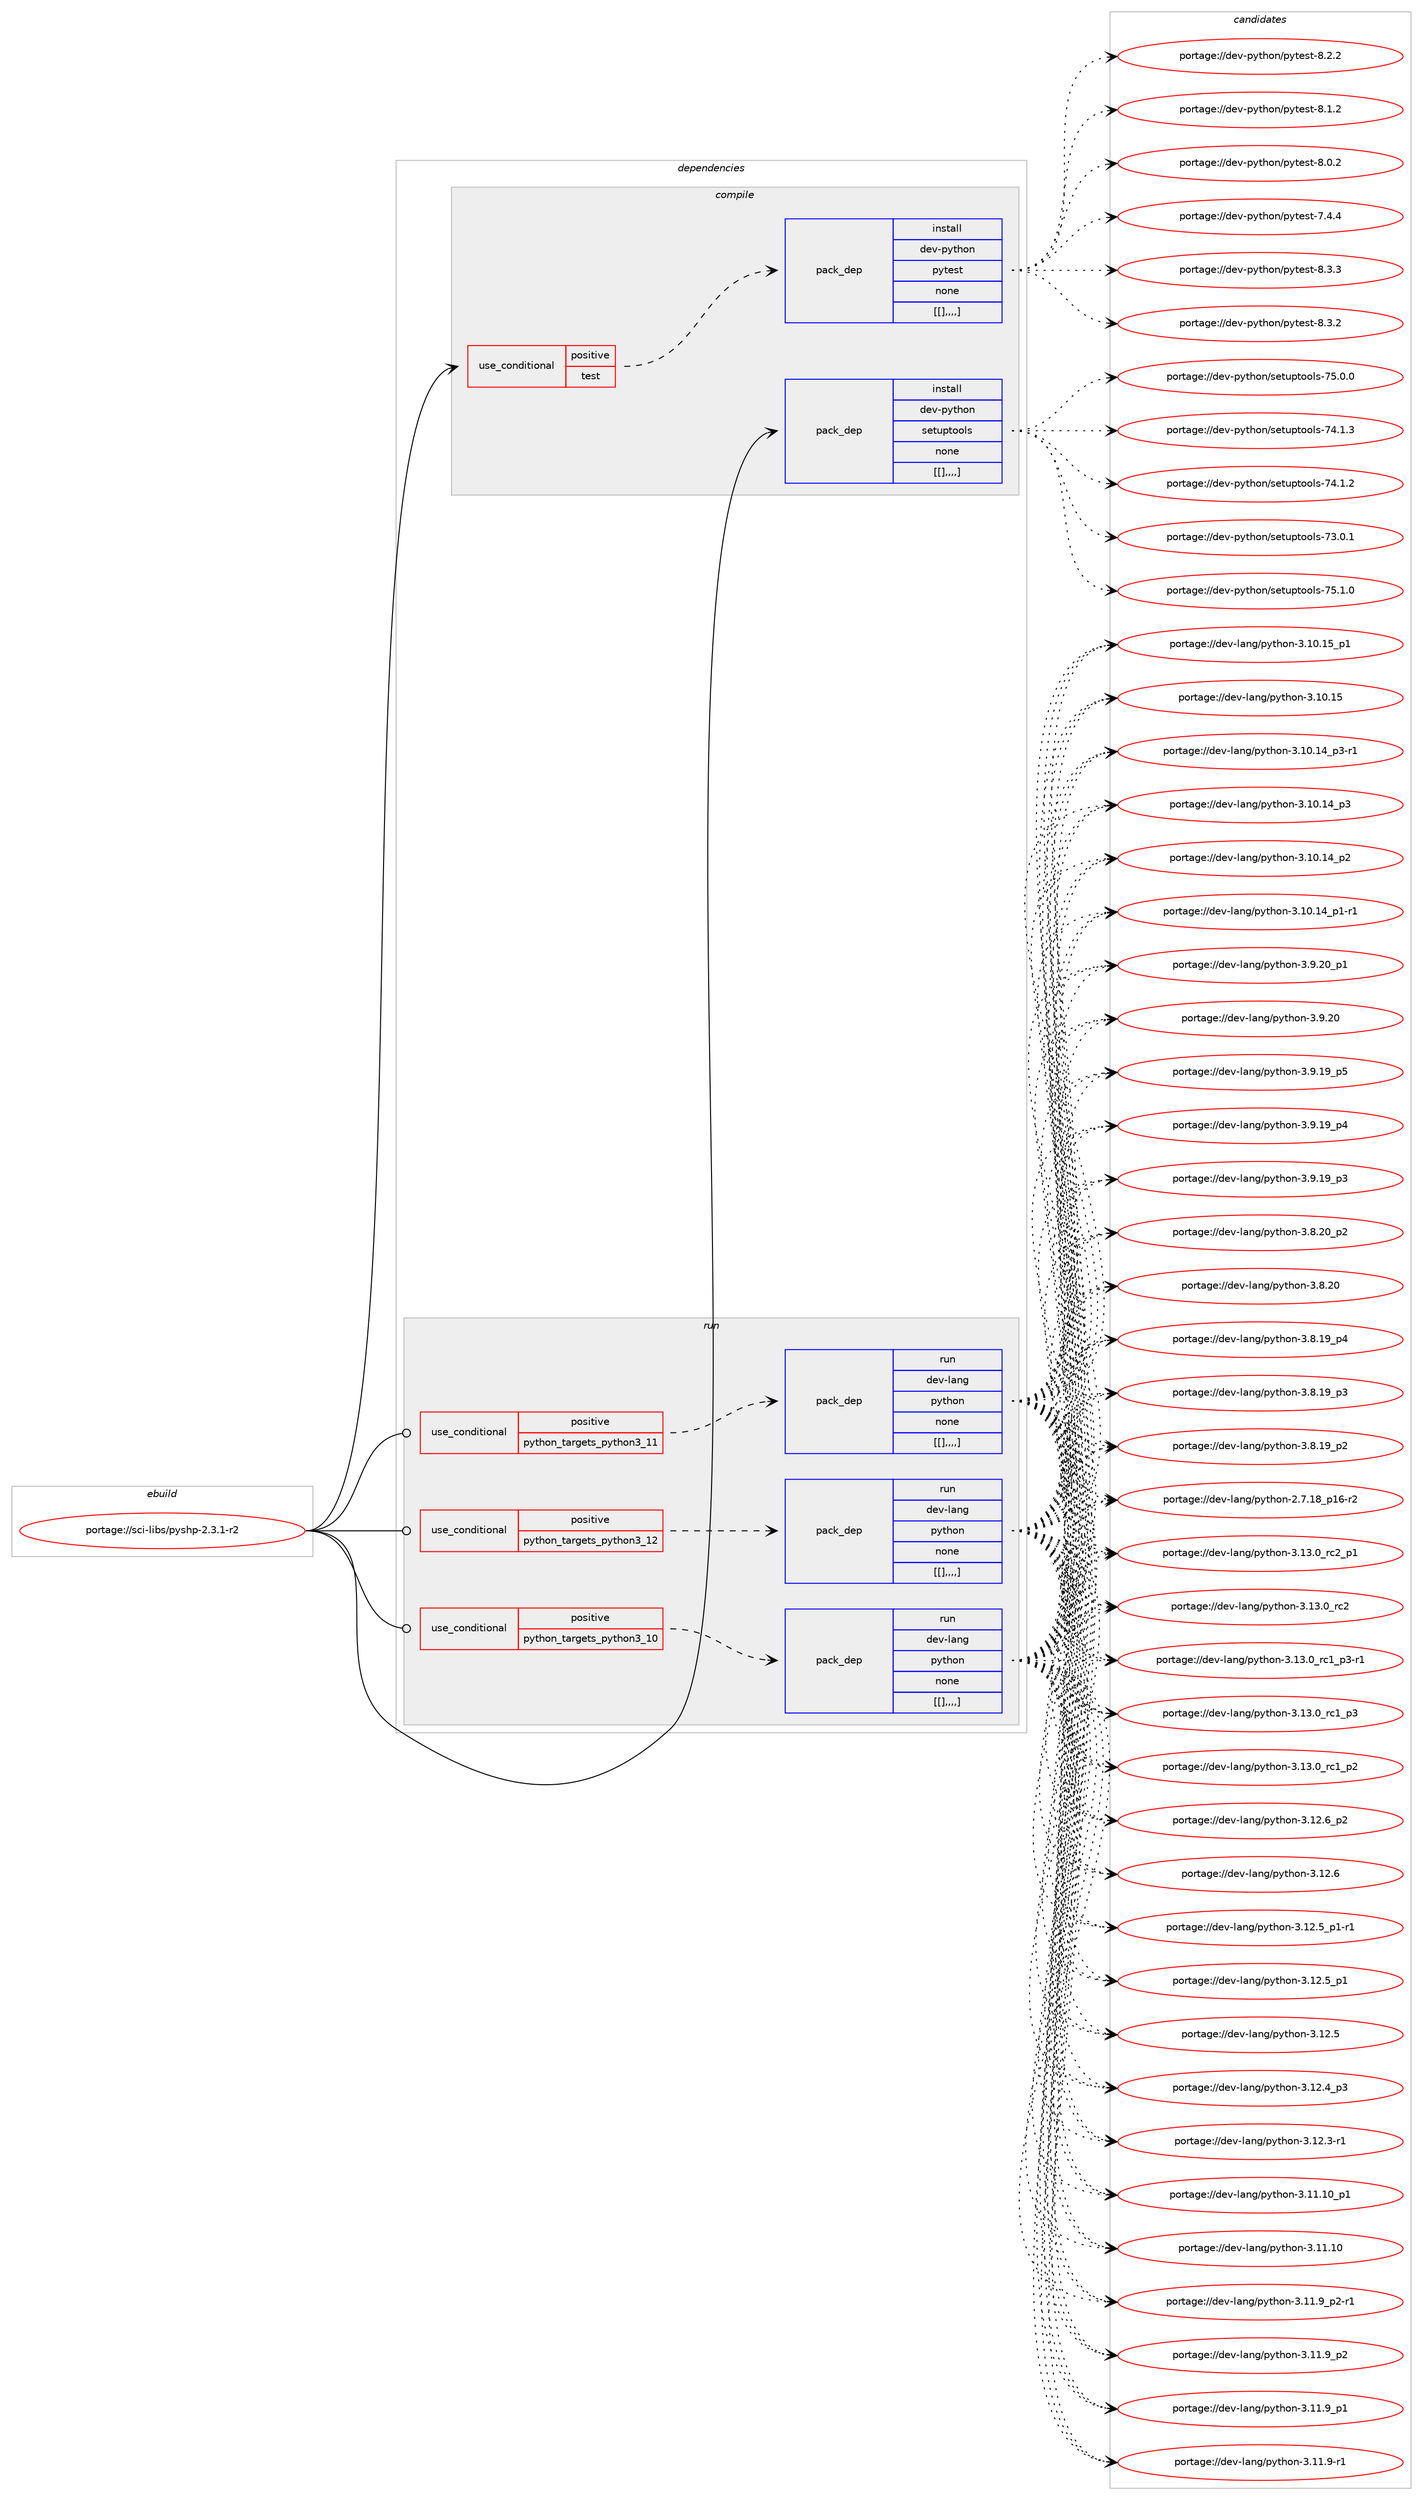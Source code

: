 digraph prolog {

# *************
# Graph options
# *************

newrank=true;
concentrate=true;
compound=true;
graph [rankdir=LR,fontname=Helvetica,fontsize=10,ranksep=1.5];#, ranksep=2.5, nodesep=0.2];
edge  [arrowhead=vee];
node  [fontname=Helvetica,fontsize=10];

# **********
# The ebuild
# **********

subgraph cluster_leftcol {
color=gray;
label=<<i>ebuild</i>>;
id [label="portage://sci-libs/pyshp-2.3.1-r2", color=red, width=4, href="../sci-libs/pyshp-2.3.1-r2.svg"];
}

# ****************
# The dependencies
# ****************

subgraph cluster_midcol {
color=gray;
label=<<i>dependencies</i>>;
subgraph cluster_compile {
fillcolor="#eeeeee";
style=filled;
label=<<i>compile</i>>;
subgraph cond111019 {
dependency414969 [label=<<TABLE BORDER="0" CELLBORDER="1" CELLSPACING="0" CELLPADDING="4"><TR><TD ROWSPAN="3" CELLPADDING="10">use_conditional</TD></TR><TR><TD>positive</TD></TR><TR><TD>test</TD></TR></TABLE>>, shape=none, color=red];
subgraph pack301057 {
dependency414970 [label=<<TABLE BORDER="0" CELLBORDER="1" CELLSPACING="0" CELLPADDING="4" WIDTH="220"><TR><TD ROWSPAN="6" CELLPADDING="30">pack_dep</TD></TR><TR><TD WIDTH="110">install</TD></TR><TR><TD>dev-python</TD></TR><TR><TD>pytest</TD></TR><TR><TD>none</TD></TR><TR><TD>[[],,,,]</TD></TR></TABLE>>, shape=none, color=blue];
}
dependency414969:e -> dependency414970:w [weight=20,style="dashed",arrowhead="vee"];
}
id:e -> dependency414969:w [weight=20,style="solid",arrowhead="vee"];
subgraph pack301058 {
dependency414971 [label=<<TABLE BORDER="0" CELLBORDER="1" CELLSPACING="0" CELLPADDING="4" WIDTH="220"><TR><TD ROWSPAN="6" CELLPADDING="30">pack_dep</TD></TR><TR><TD WIDTH="110">install</TD></TR><TR><TD>dev-python</TD></TR><TR><TD>setuptools</TD></TR><TR><TD>none</TD></TR><TR><TD>[[],,,,]</TD></TR></TABLE>>, shape=none, color=blue];
}
id:e -> dependency414971:w [weight=20,style="solid",arrowhead="vee"];
}
subgraph cluster_compileandrun {
fillcolor="#eeeeee";
style=filled;
label=<<i>compile and run</i>>;
}
subgraph cluster_run {
fillcolor="#eeeeee";
style=filled;
label=<<i>run</i>>;
subgraph cond111020 {
dependency414972 [label=<<TABLE BORDER="0" CELLBORDER="1" CELLSPACING="0" CELLPADDING="4"><TR><TD ROWSPAN="3" CELLPADDING="10">use_conditional</TD></TR><TR><TD>positive</TD></TR><TR><TD>python_targets_python3_10</TD></TR></TABLE>>, shape=none, color=red];
subgraph pack301059 {
dependency414973 [label=<<TABLE BORDER="0" CELLBORDER="1" CELLSPACING="0" CELLPADDING="4" WIDTH="220"><TR><TD ROWSPAN="6" CELLPADDING="30">pack_dep</TD></TR><TR><TD WIDTH="110">run</TD></TR><TR><TD>dev-lang</TD></TR><TR><TD>python</TD></TR><TR><TD>none</TD></TR><TR><TD>[[],,,,]</TD></TR></TABLE>>, shape=none, color=blue];
}
dependency414972:e -> dependency414973:w [weight=20,style="dashed",arrowhead="vee"];
}
id:e -> dependency414972:w [weight=20,style="solid",arrowhead="odot"];
subgraph cond111021 {
dependency414974 [label=<<TABLE BORDER="0" CELLBORDER="1" CELLSPACING="0" CELLPADDING="4"><TR><TD ROWSPAN="3" CELLPADDING="10">use_conditional</TD></TR><TR><TD>positive</TD></TR><TR><TD>python_targets_python3_11</TD></TR></TABLE>>, shape=none, color=red];
subgraph pack301060 {
dependency414975 [label=<<TABLE BORDER="0" CELLBORDER="1" CELLSPACING="0" CELLPADDING="4" WIDTH="220"><TR><TD ROWSPAN="6" CELLPADDING="30">pack_dep</TD></TR><TR><TD WIDTH="110">run</TD></TR><TR><TD>dev-lang</TD></TR><TR><TD>python</TD></TR><TR><TD>none</TD></TR><TR><TD>[[],,,,]</TD></TR></TABLE>>, shape=none, color=blue];
}
dependency414974:e -> dependency414975:w [weight=20,style="dashed",arrowhead="vee"];
}
id:e -> dependency414974:w [weight=20,style="solid",arrowhead="odot"];
subgraph cond111022 {
dependency414976 [label=<<TABLE BORDER="0" CELLBORDER="1" CELLSPACING="0" CELLPADDING="4"><TR><TD ROWSPAN="3" CELLPADDING="10">use_conditional</TD></TR><TR><TD>positive</TD></TR><TR><TD>python_targets_python3_12</TD></TR></TABLE>>, shape=none, color=red];
subgraph pack301061 {
dependency414977 [label=<<TABLE BORDER="0" CELLBORDER="1" CELLSPACING="0" CELLPADDING="4" WIDTH="220"><TR><TD ROWSPAN="6" CELLPADDING="30">pack_dep</TD></TR><TR><TD WIDTH="110">run</TD></TR><TR><TD>dev-lang</TD></TR><TR><TD>python</TD></TR><TR><TD>none</TD></TR><TR><TD>[[],,,,]</TD></TR></TABLE>>, shape=none, color=blue];
}
dependency414976:e -> dependency414977:w [weight=20,style="dashed",arrowhead="vee"];
}
id:e -> dependency414976:w [weight=20,style="solid",arrowhead="odot"];
}
}

# **************
# The candidates
# **************

subgraph cluster_choices {
rank=same;
color=gray;
label=<<i>candidates</i>>;

subgraph choice301057 {
color=black;
nodesep=1;
choice1001011184511212111610411111047112121116101115116455646514651 [label="portage://dev-python/pytest-8.3.3", color=red, width=4,href="../dev-python/pytest-8.3.3.svg"];
choice1001011184511212111610411111047112121116101115116455646514650 [label="portage://dev-python/pytest-8.3.2", color=red, width=4,href="../dev-python/pytest-8.3.2.svg"];
choice1001011184511212111610411111047112121116101115116455646504650 [label="portage://dev-python/pytest-8.2.2", color=red, width=4,href="../dev-python/pytest-8.2.2.svg"];
choice1001011184511212111610411111047112121116101115116455646494650 [label="portage://dev-python/pytest-8.1.2", color=red, width=4,href="../dev-python/pytest-8.1.2.svg"];
choice1001011184511212111610411111047112121116101115116455646484650 [label="portage://dev-python/pytest-8.0.2", color=red, width=4,href="../dev-python/pytest-8.0.2.svg"];
choice1001011184511212111610411111047112121116101115116455546524652 [label="portage://dev-python/pytest-7.4.4", color=red, width=4,href="../dev-python/pytest-7.4.4.svg"];
dependency414970:e -> choice1001011184511212111610411111047112121116101115116455646514651:w [style=dotted,weight="100"];
dependency414970:e -> choice1001011184511212111610411111047112121116101115116455646514650:w [style=dotted,weight="100"];
dependency414970:e -> choice1001011184511212111610411111047112121116101115116455646504650:w [style=dotted,weight="100"];
dependency414970:e -> choice1001011184511212111610411111047112121116101115116455646494650:w [style=dotted,weight="100"];
dependency414970:e -> choice1001011184511212111610411111047112121116101115116455646484650:w [style=dotted,weight="100"];
dependency414970:e -> choice1001011184511212111610411111047112121116101115116455546524652:w [style=dotted,weight="100"];
}
subgraph choice301058 {
color=black;
nodesep=1;
choice100101118451121211161041111104711510111611711211611111110811545555346494648 [label="portage://dev-python/setuptools-75.1.0", color=red, width=4,href="../dev-python/setuptools-75.1.0.svg"];
choice100101118451121211161041111104711510111611711211611111110811545555346484648 [label="portage://dev-python/setuptools-75.0.0", color=red, width=4,href="../dev-python/setuptools-75.0.0.svg"];
choice100101118451121211161041111104711510111611711211611111110811545555246494651 [label="portage://dev-python/setuptools-74.1.3", color=red, width=4,href="../dev-python/setuptools-74.1.3.svg"];
choice100101118451121211161041111104711510111611711211611111110811545555246494650 [label="portage://dev-python/setuptools-74.1.2", color=red, width=4,href="../dev-python/setuptools-74.1.2.svg"];
choice100101118451121211161041111104711510111611711211611111110811545555146484649 [label="portage://dev-python/setuptools-73.0.1", color=red, width=4,href="../dev-python/setuptools-73.0.1.svg"];
dependency414971:e -> choice100101118451121211161041111104711510111611711211611111110811545555346494648:w [style=dotted,weight="100"];
dependency414971:e -> choice100101118451121211161041111104711510111611711211611111110811545555346484648:w [style=dotted,weight="100"];
dependency414971:e -> choice100101118451121211161041111104711510111611711211611111110811545555246494651:w [style=dotted,weight="100"];
dependency414971:e -> choice100101118451121211161041111104711510111611711211611111110811545555246494650:w [style=dotted,weight="100"];
dependency414971:e -> choice100101118451121211161041111104711510111611711211611111110811545555146484649:w [style=dotted,weight="100"];
}
subgraph choice301059 {
color=black;
nodesep=1;
choice100101118451089711010347112121116104111110455146495146489511499509511249 [label="portage://dev-lang/python-3.13.0_rc2_p1", color=red, width=4,href="../dev-lang/python-3.13.0_rc2_p1.svg"];
choice10010111845108971101034711212111610411111045514649514648951149950 [label="portage://dev-lang/python-3.13.0_rc2", color=red, width=4,href="../dev-lang/python-3.13.0_rc2.svg"];
choice1001011184510897110103471121211161041111104551464951464895114994995112514511449 [label="portage://dev-lang/python-3.13.0_rc1_p3-r1", color=red, width=4,href="../dev-lang/python-3.13.0_rc1_p3-r1.svg"];
choice100101118451089711010347112121116104111110455146495146489511499499511251 [label="portage://dev-lang/python-3.13.0_rc1_p3", color=red, width=4,href="../dev-lang/python-3.13.0_rc1_p3.svg"];
choice100101118451089711010347112121116104111110455146495146489511499499511250 [label="portage://dev-lang/python-3.13.0_rc1_p2", color=red, width=4,href="../dev-lang/python-3.13.0_rc1_p2.svg"];
choice100101118451089711010347112121116104111110455146495046549511250 [label="portage://dev-lang/python-3.12.6_p2", color=red, width=4,href="../dev-lang/python-3.12.6_p2.svg"];
choice10010111845108971101034711212111610411111045514649504654 [label="portage://dev-lang/python-3.12.6", color=red, width=4,href="../dev-lang/python-3.12.6.svg"];
choice1001011184510897110103471121211161041111104551464950465395112494511449 [label="portage://dev-lang/python-3.12.5_p1-r1", color=red, width=4,href="../dev-lang/python-3.12.5_p1-r1.svg"];
choice100101118451089711010347112121116104111110455146495046539511249 [label="portage://dev-lang/python-3.12.5_p1", color=red, width=4,href="../dev-lang/python-3.12.5_p1.svg"];
choice10010111845108971101034711212111610411111045514649504653 [label="portage://dev-lang/python-3.12.5", color=red, width=4,href="../dev-lang/python-3.12.5.svg"];
choice100101118451089711010347112121116104111110455146495046529511251 [label="portage://dev-lang/python-3.12.4_p3", color=red, width=4,href="../dev-lang/python-3.12.4_p3.svg"];
choice100101118451089711010347112121116104111110455146495046514511449 [label="portage://dev-lang/python-3.12.3-r1", color=red, width=4,href="../dev-lang/python-3.12.3-r1.svg"];
choice10010111845108971101034711212111610411111045514649494649489511249 [label="portage://dev-lang/python-3.11.10_p1", color=red, width=4,href="../dev-lang/python-3.11.10_p1.svg"];
choice1001011184510897110103471121211161041111104551464949464948 [label="portage://dev-lang/python-3.11.10", color=red, width=4,href="../dev-lang/python-3.11.10.svg"];
choice1001011184510897110103471121211161041111104551464949465795112504511449 [label="portage://dev-lang/python-3.11.9_p2-r1", color=red, width=4,href="../dev-lang/python-3.11.9_p2-r1.svg"];
choice100101118451089711010347112121116104111110455146494946579511250 [label="portage://dev-lang/python-3.11.9_p2", color=red, width=4,href="../dev-lang/python-3.11.9_p2.svg"];
choice100101118451089711010347112121116104111110455146494946579511249 [label="portage://dev-lang/python-3.11.9_p1", color=red, width=4,href="../dev-lang/python-3.11.9_p1.svg"];
choice100101118451089711010347112121116104111110455146494946574511449 [label="portage://dev-lang/python-3.11.9-r1", color=red, width=4,href="../dev-lang/python-3.11.9-r1.svg"];
choice10010111845108971101034711212111610411111045514649484649539511249 [label="portage://dev-lang/python-3.10.15_p1", color=red, width=4,href="../dev-lang/python-3.10.15_p1.svg"];
choice1001011184510897110103471121211161041111104551464948464953 [label="portage://dev-lang/python-3.10.15", color=red, width=4,href="../dev-lang/python-3.10.15.svg"];
choice100101118451089711010347112121116104111110455146494846495295112514511449 [label="portage://dev-lang/python-3.10.14_p3-r1", color=red, width=4,href="../dev-lang/python-3.10.14_p3-r1.svg"];
choice10010111845108971101034711212111610411111045514649484649529511251 [label="portage://dev-lang/python-3.10.14_p3", color=red, width=4,href="../dev-lang/python-3.10.14_p3.svg"];
choice10010111845108971101034711212111610411111045514649484649529511250 [label="portage://dev-lang/python-3.10.14_p2", color=red, width=4,href="../dev-lang/python-3.10.14_p2.svg"];
choice100101118451089711010347112121116104111110455146494846495295112494511449 [label="portage://dev-lang/python-3.10.14_p1-r1", color=red, width=4,href="../dev-lang/python-3.10.14_p1-r1.svg"];
choice100101118451089711010347112121116104111110455146574650489511249 [label="portage://dev-lang/python-3.9.20_p1", color=red, width=4,href="../dev-lang/python-3.9.20_p1.svg"];
choice10010111845108971101034711212111610411111045514657465048 [label="portage://dev-lang/python-3.9.20", color=red, width=4,href="../dev-lang/python-3.9.20.svg"];
choice100101118451089711010347112121116104111110455146574649579511253 [label="portage://dev-lang/python-3.9.19_p5", color=red, width=4,href="../dev-lang/python-3.9.19_p5.svg"];
choice100101118451089711010347112121116104111110455146574649579511252 [label="portage://dev-lang/python-3.9.19_p4", color=red, width=4,href="../dev-lang/python-3.9.19_p4.svg"];
choice100101118451089711010347112121116104111110455146574649579511251 [label="portage://dev-lang/python-3.9.19_p3", color=red, width=4,href="../dev-lang/python-3.9.19_p3.svg"];
choice100101118451089711010347112121116104111110455146564650489511250 [label="portage://dev-lang/python-3.8.20_p2", color=red, width=4,href="../dev-lang/python-3.8.20_p2.svg"];
choice10010111845108971101034711212111610411111045514656465048 [label="portage://dev-lang/python-3.8.20", color=red, width=4,href="../dev-lang/python-3.8.20.svg"];
choice100101118451089711010347112121116104111110455146564649579511252 [label="portage://dev-lang/python-3.8.19_p4", color=red, width=4,href="../dev-lang/python-3.8.19_p4.svg"];
choice100101118451089711010347112121116104111110455146564649579511251 [label="portage://dev-lang/python-3.8.19_p3", color=red, width=4,href="../dev-lang/python-3.8.19_p3.svg"];
choice100101118451089711010347112121116104111110455146564649579511250 [label="portage://dev-lang/python-3.8.19_p2", color=red, width=4,href="../dev-lang/python-3.8.19_p2.svg"];
choice100101118451089711010347112121116104111110455046554649569511249544511450 [label="portage://dev-lang/python-2.7.18_p16-r2", color=red, width=4,href="../dev-lang/python-2.7.18_p16-r2.svg"];
dependency414973:e -> choice100101118451089711010347112121116104111110455146495146489511499509511249:w [style=dotted,weight="100"];
dependency414973:e -> choice10010111845108971101034711212111610411111045514649514648951149950:w [style=dotted,weight="100"];
dependency414973:e -> choice1001011184510897110103471121211161041111104551464951464895114994995112514511449:w [style=dotted,weight="100"];
dependency414973:e -> choice100101118451089711010347112121116104111110455146495146489511499499511251:w [style=dotted,weight="100"];
dependency414973:e -> choice100101118451089711010347112121116104111110455146495146489511499499511250:w [style=dotted,weight="100"];
dependency414973:e -> choice100101118451089711010347112121116104111110455146495046549511250:w [style=dotted,weight="100"];
dependency414973:e -> choice10010111845108971101034711212111610411111045514649504654:w [style=dotted,weight="100"];
dependency414973:e -> choice1001011184510897110103471121211161041111104551464950465395112494511449:w [style=dotted,weight="100"];
dependency414973:e -> choice100101118451089711010347112121116104111110455146495046539511249:w [style=dotted,weight="100"];
dependency414973:e -> choice10010111845108971101034711212111610411111045514649504653:w [style=dotted,weight="100"];
dependency414973:e -> choice100101118451089711010347112121116104111110455146495046529511251:w [style=dotted,weight="100"];
dependency414973:e -> choice100101118451089711010347112121116104111110455146495046514511449:w [style=dotted,weight="100"];
dependency414973:e -> choice10010111845108971101034711212111610411111045514649494649489511249:w [style=dotted,weight="100"];
dependency414973:e -> choice1001011184510897110103471121211161041111104551464949464948:w [style=dotted,weight="100"];
dependency414973:e -> choice1001011184510897110103471121211161041111104551464949465795112504511449:w [style=dotted,weight="100"];
dependency414973:e -> choice100101118451089711010347112121116104111110455146494946579511250:w [style=dotted,weight="100"];
dependency414973:e -> choice100101118451089711010347112121116104111110455146494946579511249:w [style=dotted,weight="100"];
dependency414973:e -> choice100101118451089711010347112121116104111110455146494946574511449:w [style=dotted,weight="100"];
dependency414973:e -> choice10010111845108971101034711212111610411111045514649484649539511249:w [style=dotted,weight="100"];
dependency414973:e -> choice1001011184510897110103471121211161041111104551464948464953:w [style=dotted,weight="100"];
dependency414973:e -> choice100101118451089711010347112121116104111110455146494846495295112514511449:w [style=dotted,weight="100"];
dependency414973:e -> choice10010111845108971101034711212111610411111045514649484649529511251:w [style=dotted,weight="100"];
dependency414973:e -> choice10010111845108971101034711212111610411111045514649484649529511250:w [style=dotted,weight="100"];
dependency414973:e -> choice100101118451089711010347112121116104111110455146494846495295112494511449:w [style=dotted,weight="100"];
dependency414973:e -> choice100101118451089711010347112121116104111110455146574650489511249:w [style=dotted,weight="100"];
dependency414973:e -> choice10010111845108971101034711212111610411111045514657465048:w [style=dotted,weight="100"];
dependency414973:e -> choice100101118451089711010347112121116104111110455146574649579511253:w [style=dotted,weight="100"];
dependency414973:e -> choice100101118451089711010347112121116104111110455146574649579511252:w [style=dotted,weight="100"];
dependency414973:e -> choice100101118451089711010347112121116104111110455146574649579511251:w [style=dotted,weight="100"];
dependency414973:e -> choice100101118451089711010347112121116104111110455146564650489511250:w [style=dotted,weight="100"];
dependency414973:e -> choice10010111845108971101034711212111610411111045514656465048:w [style=dotted,weight="100"];
dependency414973:e -> choice100101118451089711010347112121116104111110455146564649579511252:w [style=dotted,weight="100"];
dependency414973:e -> choice100101118451089711010347112121116104111110455146564649579511251:w [style=dotted,weight="100"];
dependency414973:e -> choice100101118451089711010347112121116104111110455146564649579511250:w [style=dotted,weight="100"];
dependency414973:e -> choice100101118451089711010347112121116104111110455046554649569511249544511450:w [style=dotted,weight="100"];
}
subgraph choice301060 {
color=black;
nodesep=1;
choice100101118451089711010347112121116104111110455146495146489511499509511249 [label="portage://dev-lang/python-3.13.0_rc2_p1", color=red, width=4,href="../dev-lang/python-3.13.0_rc2_p1.svg"];
choice10010111845108971101034711212111610411111045514649514648951149950 [label="portage://dev-lang/python-3.13.0_rc2", color=red, width=4,href="../dev-lang/python-3.13.0_rc2.svg"];
choice1001011184510897110103471121211161041111104551464951464895114994995112514511449 [label="portage://dev-lang/python-3.13.0_rc1_p3-r1", color=red, width=4,href="../dev-lang/python-3.13.0_rc1_p3-r1.svg"];
choice100101118451089711010347112121116104111110455146495146489511499499511251 [label="portage://dev-lang/python-3.13.0_rc1_p3", color=red, width=4,href="../dev-lang/python-3.13.0_rc1_p3.svg"];
choice100101118451089711010347112121116104111110455146495146489511499499511250 [label="portage://dev-lang/python-3.13.0_rc1_p2", color=red, width=4,href="../dev-lang/python-3.13.0_rc1_p2.svg"];
choice100101118451089711010347112121116104111110455146495046549511250 [label="portage://dev-lang/python-3.12.6_p2", color=red, width=4,href="../dev-lang/python-3.12.6_p2.svg"];
choice10010111845108971101034711212111610411111045514649504654 [label="portage://dev-lang/python-3.12.6", color=red, width=4,href="../dev-lang/python-3.12.6.svg"];
choice1001011184510897110103471121211161041111104551464950465395112494511449 [label="portage://dev-lang/python-3.12.5_p1-r1", color=red, width=4,href="../dev-lang/python-3.12.5_p1-r1.svg"];
choice100101118451089711010347112121116104111110455146495046539511249 [label="portage://dev-lang/python-3.12.5_p1", color=red, width=4,href="../dev-lang/python-3.12.5_p1.svg"];
choice10010111845108971101034711212111610411111045514649504653 [label="portage://dev-lang/python-3.12.5", color=red, width=4,href="../dev-lang/python-3.12.5.svg"];
choice100101118451089711010347112121116104111110455146495046529511251 [label="portage://dev-lang/python-3.12.4_p3", color=red, width=4,href="../dev-lang/python-3.12.4_p3.svg"];
choice100101118451089711010347112121116104111110455146495046514511449 [label="portage://dev-lang/python-3.12.3-r1", color=red, width=4,href="../dev-lang/python-3.12.3-r1.svg"];
choice10010111845108971101034711212111610411111045514649494649489511249 [label="portage://dev-lang/python-3.11.10_p1", color=red, width=4,href="../dev-lang/python-3.11.10_p1.svg"];
choice1001011184510897110103471121211161041111104551464949464948 [label="portage://dev-lang/python-3.11.10", color=red, width=4,href="../dev-lang/python-3.11.10.svg"];
choice1001011184510897110103471121211161041111104551464949465795112504511449 [label="portage://dev-lang/python-3.11.9_p2-r1", color=red, width=4,href="../dev-lang/python-3.11.9_p2-r1.svg"];
choice100101118451089711010347112121116104111110455146494946579511250 [label="portage://dev-lang/python-3.11.9_p2", color=red, width=4,href="../dev-lang/python-3.11.9_p2.svg"];
choice100101118451089711010347112121116104111110455146494946579511249 [label="portage://dev-lang/python-3.11.9_p1", color=red, width=4,href="../dev-lang/python-3.11.9_p1.svg"];
choice100101118451089711010347112121116104111110455146494946574511449 [label="portage://dev-lang/python-3.11.9-r1", color=red, width=4,href="../dev-lang/python-3.11.9-r1.svg"];
choice10010111845108971101034711212111610411111045514649484649539511249 [label="portage://dev-lang/python-3.10.15_p1", color=red, width=4,href="../dev-lang/python-3.10.15_p1.svg"];
choice1001011184510897110103471121211161041111104551464948464953 [label="portage://dev-lang/python-3.10.15", color=red, width=4,href="../dev-lang/python-3.10.15.svg"];
choice100101118451089711010347112121116104111110455146494846495295112514511449 [label="portage://dev-lang/python-3.10.14_p3-r1", color=red, width=4,href="../dev-lang/python-3.10.14_p3-r1.svg"];
choice10010111845108971101034711212111610411111045514649484649529511251 [label="portage://dev-lang/python-3.10.14_p3", color=red, width=4,href="../dev-lang/python-3.10.14_p3.svg"];
choice10010111845108971101034711212111610411111045514649484649529511250 [label="portage://dev-lang/python-3.10.14_p2", color=red, width=4,href="../dev-lang/python-3.10.14_p2.svg"];
choice100101118451089711010347112121116104111110455146494846495295112494511449 [label="portage://dev-lang/python-3.10.14_p1-r1", color=red, width=4,href="../dev-lang/python-3.10.14_p1-r1.svg"];
choice100101118451089711010347112121116104111110455146574650489511249 [label="portage://dev-lang/python-3.9.20_p1", color=red, width=4,href="../dev-lang/python-3.9.20_p1.svg"];
choice10010111845108971101034711212111610411111045514657465048 [label="portage://dev-lang/python-3.9.20", color=red, width=4,href="../dev-lang/python-3.9.20.svg"];
choice100101118451089711010347112121116104111110455146574649579511253 [label="portage://dev-lang/python-3.9.19_p5", color=red, width=4,href="../dev-lang/python-3.9.19_p5.svg"];
choice100101118451089711010347112121116104111110455146574649579511252 [label="portage://dev-lang/python-3.9.19_p4", color=red, width=4,href="../dev-lang/python-3.9.19_p4.svg"];
choice100101118451089711010347112121116104111110455146574649579511251 [label="portage://dev-lang/python-3.9.19_p3", color=red, width=4,href="../dev-lang/python-3.9.19_p3.svg"];
choice100101118451089711010347112121116104111110455146564650489511250 [label="portage://dev-lang/python-3.8.20_p2", color=red, width=4,href="../dev-lang/python-3.8.20_p2.svg"];
choice10010111845108971101034711212111610411111045514656465048 [label="portage://dev-lang/python-3.8.20", color=red, width=4,href="../dev-lang/python-3.8.20.svg"];
choice100101118451089711010347112121116104111110455146564649579511252 [label="portage://dev-lang/python-3.8.19_p4", color=red, width=4,href="../dev-lang/python-3.8.19_p4.svg"];
choice100101118451089711010347112121116104111110455146564649579511251 [label="portage://dev-lang/python-3.8.19_p3", color=red, width=4,href="../dev-lang/python-3.8.19_p3.svg"];
choice100101118451089711010347112121116104111110455146564649579511250 [label="portage://dev-lang/python-3.8.19_p2", color=red, width=4,href="../dev-lang/python-3.8.19_p2.svg"];
choice100101118451089711010347112121116104111110455046554649569511249544511450 [label="portage://dev-lang/python-2.7.18_p16-r2", color=red, width=4,href="../dev-lang/python-2.7.18_p16-r2.svg"];
dependency414975:e -> choice100101118451089711010347112121116104111110455146495146489511499509511249:w [style=dotted,weight="100"];
dependency414975:e -> choice10010111845108971101034711212111610411111045514649514648951149950:w [style=dotted,weight="100"];
dependency414975:e -> choice1001011184510897110103471121211161041111104551464951464895114994995112514511449:w [style=dotted,weight="100"];
dependency414975:e -> choice100101118451089711010347112121116104111110455146495146489511499499511251:w [style=dotted,weight="100"];
dependency414975:e -> choice100101118451089711010347112121116104111110455146495146489511499499511250:w [style=dotted,weight="100"];
dependency414975:e -> choice100101118451089711010347112121116104111110455146495046549511250:w [style=dotted,weight="100"];
dependency414975:e -> choice10010111845108971101034711212111610411111045514649504654:w [style=dotted,weight="100"];
dependency414975:e -> choice1001011184510897110103471121211161041111104551464950465395112494511449:w [style=dotted,weight="100"];
dependency414975:e -> choice100101118451089711010347112121116104111110455146495046539511249:w [style=dotted,weight="100"];
dependency414975:e -> choice10010111845108971101034711212111610411111045514649504653:w [style=dotted,weight="100"];
dependency414975:e -> choice100101118451089711010347112121116104111110455146495046529511251:w [style=dotted,weight="100"];
dependency414975:e -> choice100101118451089711010347112121116104111110455146495046514511449:w [style=dotted,weight="100"];
dependency414975:e -> choice10010111845108971101034711212111610411111045514649494649489511249:w [style=dotted,weight="100"];
dependency414975:e -> choice1001011184510897110103471121211161041111104551464949464948:w [style=dotted,weight="100"];
dependency414975:e -> choice1001011184510897110103471121211161041111104551464949465795112504511449:w [style=dotted,weight="100"];
dependency414975:e -> choice100101118451089711010347112121116104111110455146494946579511250:w [style=dotted,weight="100"];
dependency414975:e -> choice100101118451089711010347112121116104111110455146494946579511249:w [style=dotted,weight="100"];
dependency414975:e -> choice100101118451089711010347112121116104111110455146494946574511449:w [style=dotted,weight="100"];
dependency414975:e -> choice10010111845108971101034711212111610411111045514649484649539511249:w [style=dotted,weight="100"];
dependency414975:e -> choice1001011184510897110103471121211161041111104551464948464953:w [style=dotted,weight="100"];
dependency414975:e -> choice100101118451089711010347112121116104111110455146494846495295112514511449:w [style=dotted,weight="100"];
dependency414975:e -> choice10010111845108971101034711212111610411111045514649484649529511251:w [style=dotted,weight="100"];
dependency414975:e -> choice10010111845108971101034711212111610411111045514649484649529511250:w [style=dotted,weight="100"];
dependency414975:e -> choice100101118451089711010347112121116104111110455146494846495295112494511449:w [style=dotted,weight="100"];
dependency414975:e -> choice100101118451089711010347112121116104111110455146574650489511249:w [style=dotted,weight="100"];
dependency414975:e -> choice10010111845108971101034711212111610411111045514657465048:w [style=dotted,weight="100"];
dependency414975:e -> choice100101118451089711010347112121116104111110455146574649579511253:w [style=dotted,weight="100"];
dependency414975:e -> choice100101118451089711010347112121116104111110455146574649579511252:w [style=dotted,weight="100"];
dependency414975:e -> choice100101118451089711010347112121116104111110455146574649579511251:w [style=dotted,weight="100"];
dependency414975:e -> choice100101118451089711010347112121116104111110455146564650489511250:w [style=dotted,weight="100"];
dependency414975:e -> choice10010111845108971101034711212111610411111045514656465048:w [style=dotted,weight="100"];
dependency414975:e -> choice100101118451089711010347112121116104111110455146564649579511252:w [style=dotted,weight="100"];
dependency414975:e -> choice100101118451089711010347112121116104111110455146564649579511251:w [style=dotted,weight="100"];
dependency414975:e -> choice100101118451089711010347112121116104111110455146564649579511250:w [style=dotted,weight="100"];
dependency414975:e -> choice100101118451089711010347112121116104111110455046554649569511249544511450:w [style=dotted,weight="100"];
}
subgraph choice301061 {
color=black;
nodesep=1;
choice100101118451089711010347112121116104111110455146495146489511499509511249 [label="portage://dev-lang/python-3.13.0_rc2_p1", color=red, width=4,href="../dev-lang/python-3.13.0_rc2_p1.svg"];
choice10010111845108971101034711212111610411111045514649514648951149950 [label="portage://dev-lang/python-3.13.0_rc2", color=red, width=4,href="../dev-lang/python-3.13.0_rc2.svg"];
choice1001011184510897110103471121211161041111104551464951464895114994995112514511449 [label="portage://dev-lang/python-3.13.0_rc1_p3-r1", color=red, width=4,href="../dev-lang/python-3.13.0_rc1_p3-r1.svg"];
choice100101118451089711010347112121116104111110455146495146489511499499511251 [label="portage://dev-lang/python-3.13.0_rc1_p3", color=red, width=4,href="../dev-lang/python-3.13.0_rc1_p3.svg"];
choice100101118451089711010347112121116104111110455146495146489511499499511250 [label="portage://dev-lang/python-3.13.0_rc1_p2", color=red, width=4,href="../dev-lang/python-3.13.0_rc1_p2.svg"];
choice100101118451089711010347112121116104111110455146495046549511250 [label="portage://dev-lang/python-3.12.6_p2", color=red, width=4,href="../dev-lang/python-3.12.6_p2.svg"];
choice10010111845108971101034711212111610411111045514649504654 [label="portage://dev-lang/python-3.12.6", color=red, width=4,href="../dev-lang/python-3.12.6.svg"];
choice1001011184510897110103471121211161041111104551464950465395112494511449 [label="portage://dev-lang/python-3.12.5_p1-r1", color=red, width=4,href="../dev-lang/python-3.12.5_p1-r1.svg"];
choice100101118451089711010347112121116104111110455146495046539511249 [label="portage://dev-lang/python-3.12.5_p1", color=red, width=4,href="../dev-lang/python-3.12.5_p1.svg"];
choice10010111845108971101034711212111610411111045514649504653 [label="portage://dev-lang/python-3.12.5", color=red, width=4,href="../dev-lang/python-3.12.5.svg"];
choice100101118451089711010347112121116104111110455146495046529511251 [label="portage://dev-lang/python-3.12.4_p3", color=red, width=4,href="../dev-lang/python-3.12.4_p3.svg"];
choice100101118451089711010347112121116104111110455146495046514511449 [label="portage://dev-lang/python-3.12.3-r1", color=red, width=4,href="../dev-lang/python-3.12.3-r1.svg"];
choice10010111845108971101034711212111610411111045514649494649489511249 [label="portage://dev-lang/python-3.11.10_p1", color=red, width=4,href="../dev-lang/python-3.11.10_p1.svg"];
choice1001011184510897110103471121211161041111104551464949464948 [label="portage://dev-lang/python-3.11.10", color=red, width=4,href="../dev-lang/python-3.11.10.svg"];
choice1001011184510897110103471121211161041111104551464949465795112504511449 [label="portage://dev-lang/python-3.11.9_p2-r1", color=red, width=4,href="../dev-lang/python-3.11.9_p2-r1.svg"];
choice100101118451089711010347112121116104111110455146494946579511250 [label="portage://dev-lang/python-3.11.9_p2", color=red, width=4,href="../dev-lang/python-3.11.9_p2.svg"];
choice100101118451089711010347112121116104111110455146494946579511249 [label="portage://dev-lang/python-3.11.9_p1", color=red, width=4,href="../dev-lang/python-3.11.9_p1.svg"];
choice100101118451089711010347112121116104111110455146494946574511449 [label="portage://dev-lang/python-3.11.9-r1", color=red, width=4,href="../dev-lang/python-3.11.9-r1.svg"];
choice10010111845108971101034711212111610411111045514649484649539511249 [label="portage://dev-lang/python-3.10.15_p1", color=red, width=4,href="../dev-lang/python-3.10.15_p1.svg"];
choice1001011184510897110103471121211161041111104551464948464953 [label="portage://dev-lang/python-3.10.15", color=red, width=4,href="../dev-lang/python-3.10.15.svg"];
choice100101118451089711010347112121116104111110455146494846495295112514511449 [label="portage://dev-lang/python-3.10.14_p3-r1", color=red, width=4,href="../dev-lang/python-3.10.14_p3-r1.svg"];
choice10010111845108971101034711212111610411111045514649484649529511251 [label="portage://dev-lang/python-3.10.14_p3", color=red, width=4,href="../dev-lang/python-3.10.14_p3.svg"];
choice10010111845108971101034711212111610411111045514649484649529511250 [label="portage://dev-lang/python-3.10.14_p2", color=red, width=4,href="../dev-lang/python-3.10.14_p2.svg"];
choice100101118451089711010347112121116104111110455146494846495295112494511449 [label="portage://dev-lang/python-3.10.14_p1-r1", color=red, width=4,href="../dev-lang/python-3.10.14_p1-r1.svg"];
choice100101118451089711010347112121116104111110455146574650489511249 [label="portage://dev-lang/python-3.9.20_p1", color=red, width=4,href="../dev-lang/python-3.9.20_p1.svg"];
choice10010111845108971101034711212111610411111045514657465048 [label="portage://dev-lang/python-3.9.20", color=red, width=4,href="../dev-lang/python-3.9.20.svg"];
choice100101118451089711010347112121116104111110455146574649579511253 [label="portage://dev-lang/python-3.9.19_p5", color=red, width=4,href="../dev-lang/python-3.9.19_p5.svg"];
choice100101118451089711010347112121116104111110455146574649579511252 [label="portage://dev-lang/python-3.9.19_p4", color=red, width=4,href="../dev-lang/python-3.9.19_p4.svg"];
choice100101118451089711010347112121116104111110455146574649579511251 [label="portage://dev-lang/python-3.9.19_p3", color=red, width=4,href="../dev-lang/python-3.9.19_p3.svg"];
choice100101118451089711010347112121116104111110455146564650489511250 [label="portage://dev-lang/python-3.8.20_p2", color=red, width=4,href="../dev-lang/python-3.8.20_p2.svg"];
choice10010111845108971101034711212111610411111045514656465048 [label="portage://dev-lang/python-3.8.20", color=red, width=4,href="../dev-lang/python-3.8.20.svg"];
choice100101118451089711010347112121116104111110455146564649579511252 [label="portage://dev-lang/python-3.8.19_p4", color=red, width=4,href="../dev-lang/python-3.8.19_p4.svg"];
choice100101118451089711010347112121116104111110455146564649579511251 [label="portage://dev-lang/python-3.8.19_p3", color=red, width=4,href="../dev-lang/python-3.8.19_p3.svg"];
choice100101118451089711010347112121116104111110455146564649579511250 [label="portage://dev-lang/python-3.8.19_p2", color=red, width=4,href="../dev-lang/python-3.8.19_p2.svg"];
choice100101118451089711010347112121116104111110455046554649569511249544511450 [label="portage://dev-lang/python-2.7.18_p16-r2", color=red, width=4,href="../dev-lang/python-2.7.18_p16-r2.svg"];
dependency414977:e -> choice100101118451089711010347112121116104111110455146495146489511499509511249:w [style=dotted,weight="100"];
dependency414977:e -> choice10010111845108971101034711212111610411111045514649514648951149950:w [style=dotted,weight="100"];
dependency414977:e -> choice1001011184510897110103471121211161041111104551464951464895114994995112514511449:w [style=dotted,weight="100"];
dependency414977:e -> choice100101118451089711010347112121116104111110455146495146489511499499511251:w [style=dotted,weight="100"];
dependency414977:e -> choice100101118451089711010347112121116104111110455146495146489511499499511250:w [style=dotted,weight="100"];
dependency414977:e -> choice100101118451089711010347112121116104111110455146495046549511250:w [style=dotted,weight="100"];
dependency414977:e -> choice10010111845108971101034711212111610411111045514649504654:w [style=dotted,weight="100"];
dependency414977:e -> choice1001011184510897110103471121211161041111104551464950465395112494511449:w [style=dotted,weight="100"];
dependency414977:e -> choice100101118451089711010347112121116104111110455146495046539511249:w [style=dotted,weight="100"];
dependency414977:e -> choice10010111845108971101034711212111610411111045514649504653:w [style=dotted,weight="100"];
dependency414977:e -> choice100101118451089711010347112121116104111110455146495046529511251:w [style=dotted,weight="100"];
dependency414977:e -> choice100101118451089711010347112121116104111110455146495046514511449:w [style=dotted,weight="100"];
dependency414977:e -> choice10010111845108971101034711212111610411111045514649494649489511249:w [style=dotted,weight="100"];
dependency414977:e -> choice1001011184510897110103471121211161041111104551464949464948:w [style=dotted,weight="100"];
dependency414977:e -> choice1001011184510897110103471121211161041111104551464949465795112504511449:w [style=dotted,weight="100"];
dependency414977:e -> choice100101118451089711010347112121116104111110455146494946579511250:w [style=dotted,weight="100"];
dependency414977:e -> choice100101118451089711010347112121116104111110455146494946579511249:w [style=dotted,weight="100"];
dependency414977:e -> choice100101118451089711010347112121116104111110455146494946574511449:w [style=dotted,weight="100"];
dependency414977:e -> choice10010111845108971101034711212111610411111045514649484649539511249:w [style=dotted,weight="100"];
dependency414977:e -> choice1001011184510897110103471121211161041111104551464948464953:w [style=dotted,weight="100"];
dependency414977:e -> choice100101118451089711010347112121116104111110455146494846495295112514511449:w [style=dotted,weight="100"];
dependency414977:e -> choice10010111845108971101034711212111610411111045514649484649529511251:w [style=dotted,weight="100"];
dependency414977:e -> choice10010111845108971101034711212111610411111045514649484649529511250:w [style=dotted,weight="100"];
dependency414977:e -> choice100101118451089711010347112121116104111110455146494846495295112494511449:w [style=dotted,weight="100"];
dependency414977:e -> choice100101118451089711010347112121116104111110455146574650489511249:w [style=dotted,weight="100"];
dependency414977:e -> choice10010111845108971101034711212111610411111045514657465048:w [style=dotted,weight="100"];
dependency414977:e -> choice100101118451089711010347112121116104111110455146574649579511253:w [style=dotted,weight="100"];
dependency414977:e -> choice100101118451089711010347112121116104111110455146574649579511252:w [style=dotted,weight="100"];
dependency414977:e -> choice100101118451089711010347112121116104111110455146574649579511251:w [style=dotted,weight="100"];
dependency414977:e -> choice100101118451089711010347112121116104111110455146564650489511250:w [style=dotted,weight="100"];
dependency414977:e -> choice10010111845108971101034711212111610411111045514656465048:w [style=dotted,weight="100"];
dependency414977:e -> choice100101118451089711010347112121116104111110455146564649579511252:w [style=dotted,weight="100"];
dependency414977:e -> choice100101118451089711010347112121116104111110455146564649579511251:w [style=dotted,weight="100"];
dependency414977:e -> choice100101118451089711010347112121116104111110455146564649579511250:w [style=dotted,weight="100"];
dependency414977:e -> choice100101118451089711010347112121116104111110455046554649569511249544511450:w [style=dotted,weight="100"];
}
}

}
